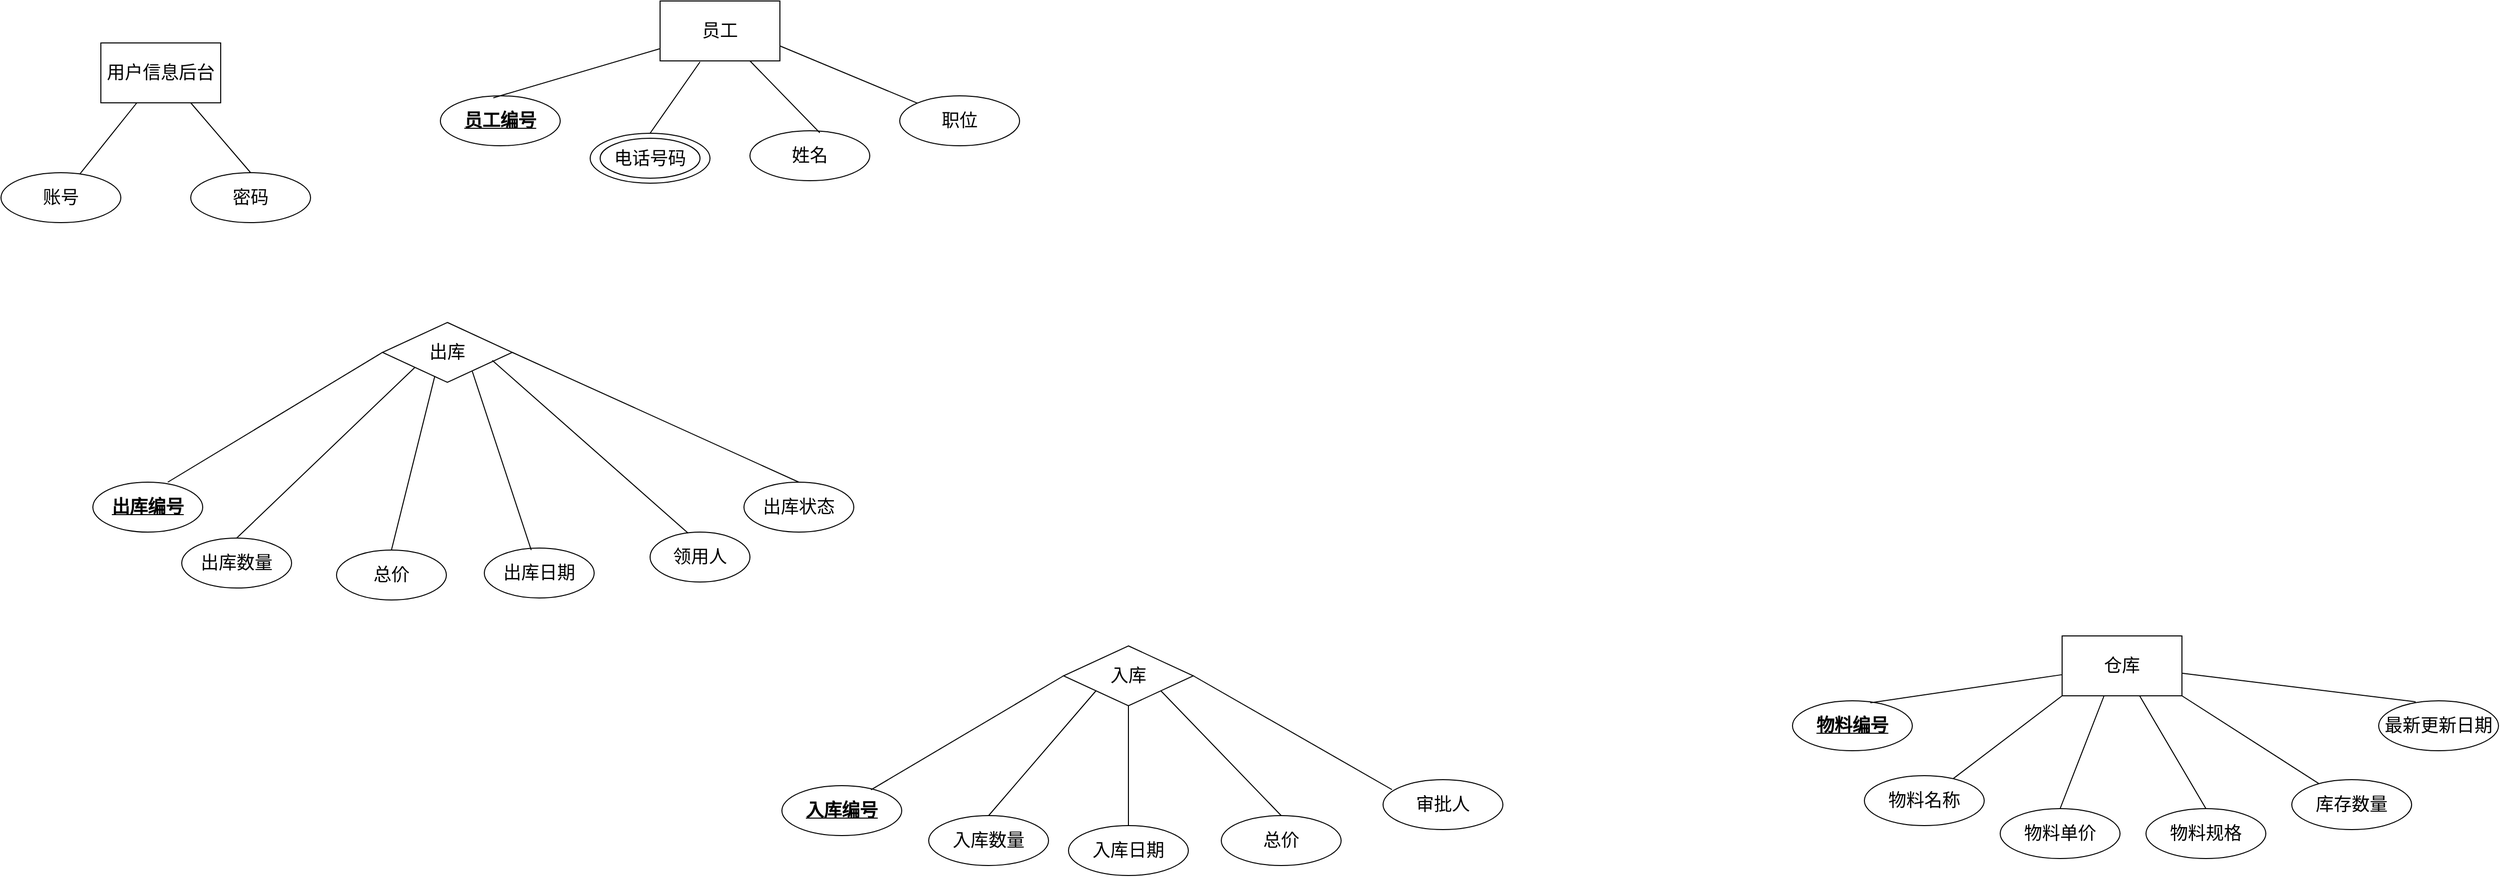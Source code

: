 <mxfile version="14.4.9" type="github">
  <diagram id="3x-6C-0-K-5pdHILHHV8" name="Page-1">
    <mxGraphModel dx="1091" dy="559" grid="0" gridSize="10" guides="1" tooltips="1" connect="1" arrows="1" fold="1" page="1" pageScale="1" pageWidth="3300" pageHeight="4681" math="0" shadow="0">
      <root>
        <mxCell id="0" />
        <mxCell id="1" parent="0" />
        <mxCell id="z2U0kG40jGPZimGbsGk0-116" value="员工" style="rounded=0;whiteSpace=wrap;html=1;fontSize=18;fontStyle=0" parent="1" vertex="1">
          <mxGeometry x="686" y="64" width="120" height="60" as="geometry" />
        </mxCell>
        <mxCell id="z2U0kG40jGPZimGbsGk0-119" value="" style="ellipse;whiteSpace=wrap;html=1;fontSize=18;fontStyle=0" parent="1" vertex="1">
          <mxGeometry x="616" y="196.5" width="120" height="50" as="geometry" />
        </mxCell>
        <mxCell id="z2U0kG40jGPZimGbsGk0-120" value="姓名" style="ellipse;whiteSpace=wrap;html=1;fontSize=18;fontStyle=0" parent="1" vertex="1">
          <mxGeometry x="776" y="194" width="120" height="50" as="geometry" />
        </mxCell>
        <mxCell id="z2U0kG40jGPZimGbsGk0-121" value="职位" style="ellipse;whiteSpace=wrap;html=1;fontSize=18;fontStyle=0" parent="1" vertex="1">
          <mxGeometry x="926" y="159" width="120" height="50" as="geometry" />
        </mxCell>
        <mxCell id="z2U0kG40jGPZimGbsGk0-122" value="&lt;u style=&quot;font-size: 18px;&quot;&gt;员工编号&lt;/u&gt;" style="ellipse;whiteSpace=wrap;html=1;fontSize=18;fontStyle=1" parent="1" vertex="1">
          <mxGeometry x="466" y="159" width="120" height="50" as="geometry" />
        </mxCell>
        <mxCell id="z2U0kG40jGPZimGbsGk0-123" value="电话号码" style="ellipse;whiteSpace=wrap;html=1;fontSize=18;fontStyle=0" parent="1" vertex="1">
          <mxGeometry x="626" y="201.5" width="100" height="40" as="geometry" />
        </mxCell>
        <mxCell id="z2U0kG40jGPZimGbsGk0-124" value="" style="endArrow=none;html=1;entryX=0.442;entryY=0.04;entryDx=0;entryDy=0;fontSize=18;fontStyle=0;entryPerimeter=0;" parent="1" source="z2U0kG40jGPZimGbsGk0-116" target="z2U0kG40jGPZimGbsGk0-122" edge="1">
          <mxGeometry width="50" height="50" relative="1" as="geometry">
            <mxPoint x="686" y="74" as="sourcePoint" />
            <mxPoint x="736" y="24" as="targetPoint" />
          </mxGeometry>
        </mxCell>
        <mxCell id="z2U0kG40jGPZimGbsGk0-125" value="" style="endArrow=none;html=1;entryX=0.5;entryY=0;entryDx=0;entryDy=0;fontSize=18;fontStyle=0;" parent="1" target="z2U0kG40jGPZimGbsGk0-119" edge="1">
          <mxGeometry width="50" height="50" relative="1" as="geometry">
            <mxPoint x="726" y="125" as="sourcePoint" />
            <mxPoint x="746" y="204" as="targetPoint" />
          </mxGeometry>
        </mxCell>
        <mxCell id="z2U0kG40jGPZimGbsGk0-126" value="" style="endArrow=none;html=1;entryX=0.583;entryY=0.04;entryDx=0;entryDy=0;exitX=0.75;exitY=1;exitDx=0;exitDy=0;fontSize=18;fontStyle=0;entryPerimeter=0;" parent="1" source="z2U0kG40jGPZimGbsGk0-116" target="z2U0kG40jGPZimGbsGk0-120" edge="1">
          <mxGeometry width="50" height="50" relative="1" as="geometry">
            <mxPoint x="606" y="294" as="sourcePoint" />
            <mxPoint x="656" y="244" as="targetPoint" />
          </mxGeometry>
        </mxCell>
        <mxCell id="z2U0kG40jGPZimGbsGk0-127" value="" style="endArrow=none;html=1;fontSize=18;fontStyle=0;exitX=1;exitY=0.75;exitDx=0;exitDy=0;" parent="1" source="z2U0kG40jGPZimGbsGk0-116" target="z2U0kG40jGPZimGbsGk0-121" edge="1">
          <mxGeometry width="50" height="50" relative="1" as="geometry">
            <mxPoint x="806" y="64" as="sourcePoint" />
            <mxPoint x="856" y="14" as="targetPoint" />
          </mxGeometry>
        </mxCell>
        <mxCell id="z2U0kG40jGPZimGbsGk0-129" value="仓库" style="rounded=0;whiteSpace=wrap;html=1;fontSize=18;fontStyle=0" parent="1" vertex="1">
          <mxGeometry x="2090" y="700" width="120" height="60" as="geometry" />
        </mxCell>
        <mxCell id="z2U0kG40jGPZimGbsGk0-130" value="入库" style="rhombus;whiteSpace=wrap;html=1;fontSize=18;fontStyle=0" parent="1" vertex="1">
          <mxGeometry x="1090" y="710" width="130" height="60" as="geometry" />
        </mxCell>
        <mxCell id="z2U0kG40jGPZimGbsGk0-131" value="出库" style="rhombus;whiteSpace=wrap;html=1;fontSize=18;fontStyle=0" parent="1" vertex="1">
          <mxGeometry x="408" y="386" width="130" height="60" as="geometry" />
        </mxCell>
        <mxCell id="z2U0kG40jGPZimGbsGk0-132" value="物料编号" style="ellipse;whiteSpace=wrap;html=1;fontStyle=5;fontSize=18;" parent="1" vertex="1">
          <mxGeometry x="1820" y="765" width="120" height="50" as="geometry" />
        </mxCell>
        <mxCell id="z2U0kG40jGPZimGbsGk0-133" value="库存数量" style="ellipse;whiteSpace=wrap;html=1;fontSize=18;fontStyle=0" parent="1" vertex="1">
          <mxGeometry x="2320" y="844" width="120" height="50" as="geometry" />
        </mxCell>
        <mxCell id="z2U0kG40jGPZimGbsGk0-134" value="物料规格" style="ellipse;whiteSpace=wrap;html=1;fontSize=18;fontStyle=0" parent="1" vertex="1">
          <mxGeometry x="2174" y="873" width="120" height="50" as="geometry" />
        </mxCell>
        <mxCell id="z2U0kG40jGPZimGbsGk0-135" value="最新更新日期" style="ellipse;whiteSpace=wrap;html=1;fontSize=18;fontStyle=0" parent="1" vertex="1">
          <mxGeometry x="2407" y="765" width="120" height="50" as="geometry" />
        </mxCell>
        <mxCell id="z2U0kG40jGPZimGbsGk0-136" value="物料名称" style="ellipse;whiteSpace=wrap;html=1;fontSize=18;fontStyle=0" parent="1" vertex="1">
          <mxGeometry x="1892" y="840" width="120" height="50" as="geometry" />
        </mxCell>
        <mxCell id="z2U0kG40jGPZimGbsGk0-138" value="" style="endArrow=none;html=1;exitX=0;exitY=1;exitDx=0;exitDy=0;fontSize=18;fontStyle=0" parent="1" source="z2U0kG40jGPZimGbsGk0-129" target="z2U0kG40jGPZimGbsGk0-136" edge="1">
          <mxGeometry width="50" height="50" relative="1" as="geometry">
            <mxPoint x="2130" y="690" as="sourcePoint" />
            <mxPoint x="2180" y="640" as="targetPoint" />
          </mxGeometry>
        </mxCell>
        <mxCell id="z2U0kG40jGPZimGbsGk0-139" value="" style="endArrow=none;html=1;entryX=0.65;entryY=0.04;entryDx=0;entryDy=0;entryPerimeter=0;fontSize=18;fontStyle=0" parent="1" source="z2U0kG40jGPZimGbsGk0-129" target="z2U0kG40jGPZimGbsGk0-132" edge="1">
          <mxGeometry width="50" height="50" relative="1" as="geometry">
            <mxPoint x="2220" y="720" as="sourcePoint" />
            <mxPoint x="2263" y="650" as="targetPoint" />
          </mxGeometry>
        </mxCell>
        <mxCell id="z2U0kG40jGPZimGbsGk0-140" value="" style="endArrow=none;html=1;fontSize=18;fontStyle=0;exitX=1;exitY=1;exitDx=0;exitDy=0;" parent="1" source="z2U0kG40jGPZimGbsGk0-129" target="z2U0kG40jGPZimGbsGk0-133" edge="1">
          <mxGeometry width="50" height="50" relative="1" as="geometry">
            <mxPoint x="2250" y="770" as="sourcePoint" />
            <mxPoint x="2300" y="720" as="targetPoint" />
          </mxGeometry>
        </mxCell>
        <mxCell id="z2U0kG40jGPZimGbsGk0-142" value="" style="endArrow=none;html=1;entryX=0.5;entryY=0;entryDx=0;entryDy=0;fontSize=18;fontStyle=0" parent="1" source="z2U0kG40jGPZimGbsGk0-129" target="z2U0kG40jGPZimGbsGk0-134" edge="1">
          <mxGeometry width="50" height="50" relative="1" as="geometry">
            <mxPoint x="2180" y="860" as="sourcePoint" />
            <mxPoint x="2230" y="810" as="targetPoint" />
          </mxGeometry>
        </mxCell>
        <mxCell id="z2U0kG40jGPZimGbsGk0-143" value="" style="endArrow=none;html=1;entryX=0.308;entryY=0.02;entryDx=0;entryDy=0;entryPerimeter=0;fontSize=18;fontStyle=0" parent="1" source="z2U0kG40jGPZimGbsGk0-129" target="z2U0kG40jGPZimGbsGk0-135" edge="1">
          <mxGeometry width="50" height="50" relative="1" as="geometry">
            <mxPoint x="2170" y="890" as="sourcePoint" />
            <mxPoint x="2220" y="840" as="targetPoint" />
          </mxGeometry>
        </mxCell>
        <mxCell id="z2U0kG40jGPZimGbsGk0-148" value="总价" style="ellipse;whiteSpace=wrap;html=1;fontSize=18;fontStyle=0" parent="1" vertex="1">
          <mxGeometry x="1248" y="880" width="120" height="50" as="geometry" />
        </mxCell>
        <mxCell id="z2U0kG40jGPZimGbsGk0-149" value="入库数量" style="ellipse;whiteSpace=wrap;html=1;fontSize=18;fontStyle=0" parent="1" vertex="1">
          <mxGeometry x="955" y="880" width="120" height="50" as="geometry" />
        </mxCell>
        <mxCell id="z2U0kG40jGPZimGbsGk0-150" value="审批人" style="ellipse;whiteSpace=wrap;html=1;fontSize=18;fontStyle=0" parent="1" vertex="1">
          <mxGeometry x="1410" y="844" width="120" height="50" as="geometry" />
        </mxCell>
        <mxCell id="z2U0kG40jGPZimGbsGk0-151" value="入库编号" style="ellipse;whiteSpace=wrap;html=1;fontStyle=5;fontSize=18;" parent="1" vertex="1">
          <mxGeometry x="808" y="850" width="120" height="50" as="geometry" />
        </mxCell>
        <mxCell id="z2U0kG40jGPZimGbsGk0-153" value="入库日期" style="ellipse;whiteSpace=wrap;html=1;fontSize=18;fontStyle=0" parent="1" vertex="1">
          <mxGeometry x="1095" y="890" width="120" height="50" as="geometry" />
        </mxCell>
        <mxCell id="z2U0kG40jGPZimGbsGk0-155" value="" style="endArrow=none;html=1;entryX=0;entryY=0.5;entryDx=0;entryDy=0;exitX=0.743;exitY=0.084;exitDx=0;exitDy=0;exitPerimeter=0;fontSize=18;fontStyle=0" parent="1" source="z2U0kG40jGPZimGbsGk0-151" target="z2U0kG40jGPZimGbsGk0-130" edge="1">
          <mxGeometry width="50" height="50" relative="1" as="geometry">
            <mxPoint x="1090" y="845" as="sourcePoint" />
            <mxPoint x="1140" y="795" as="targetPoint" />
          </mxGeometry>
        </mxCell>
        <mxCell id="z2U0kG40jGPZimGbsGk0-158" value="" style="endArrow=none;html=1;entryX=0;entryY=1;entryDx=0;entryDy=0;exitX=0.5;exitY=0;exitDx=0;exitDy=0;fontSize=18;fontStyle=0" parent="1" source="z2U0kG40jGPZimGbsGk0-149" target="z2U0kG40jGPZimGbsGk0-130" edge="1">
          <mxGeometry width="50" height="50" relative="1" as="geometry">
            <mxPoint x="1240" y="835" as="sourcePoint" />
            <mxPoint x="1290" y="785" as="targetPoint" />
          </mxGeometry>
        </mxCell>
        <mxCell id="z2U0kG40jGPZimGbsGk0-159" value="" style="endArrow=none;html=1;entryX=0.5;entryY=1;entryDx=0;entryDy=0;fontSize=18;fontStyle=0" parent="1" source="z2U0kG40jGPZimGbsGk0-153" target="z2U0kG40jGPZimGbsGk0-130" edge="1">
          <mxGeometry width="50" height="50" relative="1" as="geometry">
            <mxPoint x="1300" y="845" as="sourcePoint" />
            <mxPoint x="1350" y="795" as="targetPoint" />
          </mxGeometry>
        </mxCell>
        <mxCell id="z2U0kG40jGPZimGbsGk0-160" value="" style="endArrow=none;html=1;entryX=1;entryY=1;entryDx=0;entryDy=0;exitX=0.5;exitY=0;exitDx=0;exitDy=0;fontSize=18;fontStyle=0" parent="1" source="z2U0kG40jGPZimGbsGk0-148" target="z2U0kG40jGPZimGbsGk0-130" edge="1">
          <mxGeometry width="50" height="50" relative="1" as="geometry">
            <mxPoint x="1360" y="805" as="sourcePoint" />
            <mxPoint x="1410" y="755" as="targetPoint" />
          </mxGeometry>
        </mxCell>
        <mxCell id="z2U0kG40jGPZimGbsGk0-161" value="" style="endArrow=none;html=1;entryX=0.075;entryY=0.2;entryDx=0;entryDy=0;exitX=1;exitY=0.5;exitDx=0;exitDy=0;fontSize=18;fontStyle=0;entryPerimeter=0;" parent="1" source="z2U0kG40jGPZimGbsGk0-130" target="z2U0kG40jGPZimGbsGk0-150" edge="1">
          <mxGeometry width="50" height="50" relative="1" as="geometry">
            <mxPoint x="1380" y="785" as="sourcePoint" />
            <mxPoint x="1430" y="735" as="targetPoint" />
          </mxGeometry>
        </mxCell>
        <mxCell id="z2U0kG40jGPZimGbsGk0-169" value="出库数量" style="ellipse;whiteSpace=wrap;html=1;fontSize=18;fontStyle=0" parent="1" vertex="1">
          <mxGeometry x="207" y="602" width="110" height="50" as="geometry" />
        </mxCell>
        <mxCell id="z2U0kG40jGPZimGbsGk0-170" value="领用人" style="ellipse;whiteSpace=wrap;html=1;fontSize=18;fontStyle=0" parent="1" vertex="1">
          <mxGeometry x="676" y="596" width="100" height="50" as="geometry" />
        </mxCell>
        <mxCell id="z2U0kG40jGPZimGbsGk0-171" value="出库编号" style="ellipse;whiteSpace=wrap;html=1;fontStyle=5;fontSize=18;" parent="1" vertex="1">
          <mxGeometry x="118" y="546" width="110" height="50" as="geometry" />
        </mxCell>
        <mxCell id="z2U0kG40jGPZimGbsGk0-172" value="出库日期" style="ellipse;whiteSpace=wrap;html=1;fontSize=18;fontStyle=0" parent="1" vertex="1">
          <mxGeometry x="510" y="612" width="110" height="50" as="geometry" />
        </mxCell>
        <mxCell id="z2U0kG40jGPZimGbsGk0-173" value="" style="endArrow=none;html=1;fontSize=18;fontStyle=0;exitX=0.682;exitY=0;exitDx=0;exitDy=0;exitPerimeter=0;entryX=0;entryY=0.5;entryDx=0;entryDy=0;" parent="1" source="z2U0kG40jGPZimGbsGk0-171" target="z2U0kG40jGPZimGbsGk0-131" edge="1">
          <mxGeometry width="50" height="50" relative="1" as="geometry">
            <mxPoint x="184" y="586" as="sourcePoint" />
            <mxPoint x="432" y="423" as="targetPoint" />
          </mxGeometry>
        </mxCell>
        <mxCell id="z2U0kG40jGPZimGbsGk0-176" value="" style="endArrow=none;html=1;entryX=0;entryY=1;entryDx=0;entryDy=0;exitX=0.5;exitY=0;exitDx=0;exitDy=0;fontSize=18;fontStyle=0;" parent="1" source="z2U0kG40jGPZimGbsGk0-169" target="z2U0kG40jGPZimGbsGk0-131" edge="1">
          <mxGeometry width="50" height="50" relative="1" as="geometry">
            <mxPoint x="478" y="546" as="sourcePoint" />
            <mxPoint x="528" y="496" as="targetPoint" />
          </mxGeometry>
        </mxCell>
        <mxCell id="z2U0kG40jGPZimGbsGk0-177" value="" style="endArrow=none;html=1;entryX=0.692;entryY=0.817;entryDx=0;entryDy=0;entryPerimeter=0;exitX=0.427;exitY=0.04;exitDx=0;exitDy=0;exitPerimeter=0;fontSize=18;fontStyle=0" parent="1" source="z2U0kG40jGPZimGbsGk0-172" target="z2U0kG40jGPZimGbsGk0-131" edge="1">
          <mxGeometry width="50" height="50" relative="1" as="geometry">
            <mxPoint x="643" y="604" as="sourcePoint" />
            <mxPoint x="598" y="506" as="targetPoint" />
          </mxGeometry>
        </mxCell>
        <mxCell id="z2U0kG40jGPZimGbsGk0-178" value="" style="endArrow=none;html=1;entryX=0.846;entryY=0.633;entryDx=0;entryDy=0;exitX=0.38;exitY=0.02;exitDx=0;exitDy=0;exitPerimeter=0;fontSize=18;fontStyle=0;entryPerimeter=0;" parent="1" source="z2U0kG40jGPZimGbsGk0-170" target="z2U0kG40jGPZimGbsGk0-131" edge="1">
          <mxGeometry width="50" height="50" relative="1" as="geometry">
            <mxPoint x="748" y="574" as="sourcePoint" />
            <mxPoint x="698" y="536" as="targetPoint" />
          </mxGeometry>
        </mxCell>
        <mxCell id="z2U0kG40jGPZimGbsGk0-194" value="账号" style="ellipse;whiteSpace=wrap;html=1;fontSize=18;fontStyle=0" parent="1" vertex="1">
          <mxGeometry x="26" y="236" width="120" height="50" as="geometry" />
        </mxCell>
        <mxCell id="z2U0kG40jGPZimGbsGk0-195" value="密码" style="ellipse;whiteSpace=wrap;html=1;fontSize=18;fontStyle=0" parent="1" vertex="1">
          <mxGeometry x="216" y="236" width="120" height="50" as="geometry" />
        </mxCell>
        <mxCell id="z2U0kG40jGPZimGbsGk0-196" value="用户信息后台" style="rounded=0;whiteSpace=wrap;html=1;fontSize=18;fontStyle=0" parent="1" vertex="1">
          <mxGeometry x="126" y="106" width="120" height="60" as="geometry" />
        </mxCell>
        <mxCell id="z2U0kG40jGPZimGbsGk0-197" value="" style="endArrow=none;html=1;fontSize=18;fontStyle=0" parent="1" source="z2U0kG40jGPZimGbsGk0-196" target="z2U0kG40jGPZimGbsGk0-194" edge="1">
          <mxGeometry width="50" height="50" relative="1" as="geometry">
            <mxPoint x="96" y="116" as="sourcePoint" />
            <mxPoint x="146" y="66" as="targetPoint" />
          </mxGeometry>
        </mxCell>
        <mxCell id="z2U0kG40jGPZimGbsGk0-198" value="" style="endArrow=none;html=1;entryX=0.5;entryY=0;entryDx=0;entryDy=0;fontSize=18;fontStyle=0;exitX=0.75;exitY=1;exitDx=0;exitDy=0;" parent="1" source="z2U0kG40jGPZimGbsGk0-196" target="z2U0kG40jGPZimGbsGk0-195" edge="1">
          <mxGeometry width="50" height="50" relative="1" as="geometry">
            <mxPoint x="196" y="106" as="sourcePoint" />
            <mxPoint x="346" y="76" as="targetPoint" />
          </mxGeometry>
        </mxCell>
        <mxCell id="E0FscniTOX1yQJH0actT-4" value="总价" style="ellipse;whiteSpace=wrap;html=1;fontSize=18;fontStyle=0" vertex="1" parent="1">
          <mxGeometry x="362" y="614" width="110" height="50" as="geometry" />
        </mxCell>
        <mxCell id="E0FscniTOX1yQJH0actT-6" value="出库状态" style="ellipse;whiteSpace=wrap;html=1;fontSize=18;fontStyle=0" vertex="1" parent="1">
          <mxGeometry x="770" y="546" width="110" height="50" as="geometry" />
        </mxCell>
        <mxCell id="E0FscniTOX1yQJH0actT-7" value="物料单价" style="ellipse;whiteSpace=wrap;html=1;fontSize=18;fontStyle=0" vertex="1" parent="1">
          <mxGeometry x="2028" y="873" width="120" height="50" as="geometry" />
        </mxCell>
        <mxCell id="E0FscniTOX1yQJH0actT-8" value="" style="endArrow=none;html=1;entryX=0.402;entryY=0.907;entryDx=0;entryDy=0;exitX=0.5;exitY=0;exitDx=0;exitDy=0;entryPerimeter=0;" edge="1" parent="1" source="E0FscniTOX1yQJH0actT-4" target="z2U0kG40jGPZimGbsGk0-131">
          <mxGeometry width="50" height="50" relative="1" as="geometry">
            <mxPoint x="351" y="561" as="sourcePoint" />
            <mxPoint x="401" y="511" as="targetPoint" />
          </mxGeometry>
        </mxCell>
        <mxCell id="E0FscniTOX1yQJH0actT-9" value="" style="endArrow=none;html=1;entryX=0.5;entryY=0;entryDx=0;entryDy=0;exitX=1;exitY=0.5;exitDx=0;exitDy=0;" edge="1" parent="1" source="z2U0kG40jGPZimGbsGk0-131" target="E0FscniTOX1yQJH0actT-6">
          <mxGeometry width="50" height="50" relative="1" as="geometry">
            <mxPoint x="683" y="514" as="sourcePoint" />
            <mxPoint x="733" y="464" as="targetPoint" />
          </mxGeometry>
        </mxCell>
        <mxCell id="E0FscniTOX1yQJH0actT-13" value="" style="endArrow=none;html=1;entryX=0.35;entryY=1;entryDx=0;entryDy=0;entryPerimeter=0;exitX=0.5;exitY=0;exitDx=0;exitDy=0;" edge="1" parent="1" source="E0FscniTOX1yQJH0actT-7" target="z2U0kG40jGPZimGbsGk0-129">
          <mxGeometry width="50" height="50" relative="1" as="geometry">
            <mxPoint x="2244" y="992" as="sourcePoint" />
            <mxPoint x="2294" y="942" as="targetPoint" />
          </mxGeometry>
        </mxCell>
      </root>
    </mxGraphModel>
  </diagram>
</mxfile>
